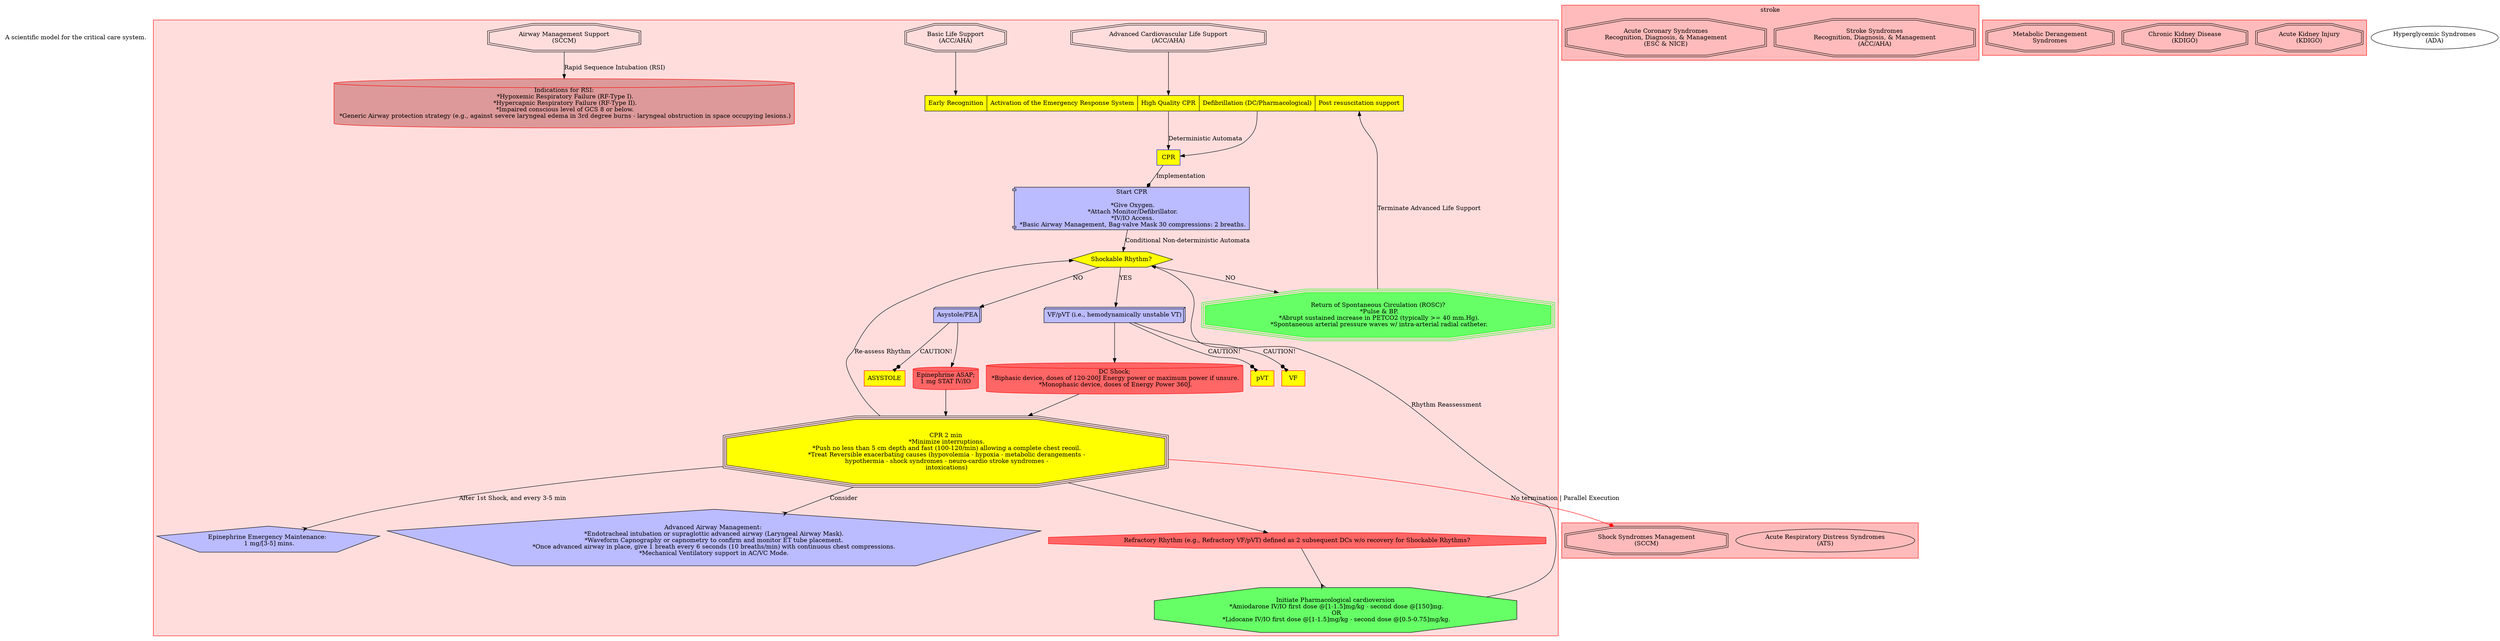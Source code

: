 digraph CriticalCareLand {
    Title [shape="plaintext", label="A scientific model for the critical care system."];
    subgraph cluster_LifeSupport {
		color="#FF0000";
		bgcolor="#FFDDDD";
	    // Guidelines Nodes
	    BLS [shape="doubleoctagon", label="Basic Life Support\n(ACC/AHA)"];
	    ACLS [shape="doubleoctagon", label="Advanced Cardiovascular Life Support\n(ACC/AHA)"];
	    Airway [shape="doubleoctagon", label="Airway Management Support\n(SCCM)"];

		// Guidelines Nodes
		node [shape=record, style="filled", fillcolor="yellow"];
	    ChainOfSurvivial [label="<f0> Early Recognition | <f1> Activation of the Emergency Response System | <f2> High Quality CPR | <f3> Defibrillation (DC/Pharmacological) | <f4> Post resuscitation support"];
		CPR [shape="box", image="./assets/cpr.png", color="blue"]
		// BLS Algorithm

		ETI [shape="cylinder", label="Indications for RSI:\n *Hypoxemic Respiratory Failure (RF-Type I).\n *Hypercapnic Respiratory Failure (RF-Type II).\n *Impaired conscious level of GCS 8 or below.\n *Generic Airway protection strategy (e.g., against severe laryngeal edema in 3rd degree burns - laryngeal obstruction in space occupying lesions.)", fillcolor="#DD9999", color="red"]

		// ACLS Algorithm 
		ACLS1 [shape="component", label="Start CPR\n\n *Give Oxygen.\n *Attach Monitor/Defibrillator.\n *IV/IO Access.\n *Basic Airway Management, Bag-valve Mask 30 compressions: 2 breaths.\n", fillcolor="#BBBBFF"];

		ACLS2 [shape="hexagon", label="Shockable Rhythm?", fillcolor="yellow"];
		ACLS3 [shape="box3d", label="VF/pVT (i.e., hemodynamically unstable VT)", fillcolor="#BBBBFF"]
		// PEA [shape="box", image="./assets/asystole.png", color="red"]
		VF [shape="box", image="./assets/vf.png", color="red"]
		pVT [shape="box", image="./assets/vt.png", color="red"]
		ACLS3 -> VF [arrowhead="invdot", label="CAUTION!"]
		ACLS3 -> pVT [arrowhead="invdot", label="CAUTION!"]

		ACLS4 [shape="box3d", label="Asystole/PEA", fillcolor="#BBBBFF"]
		ASYSTOLE [shape="box", image="./assets/asystole.png", color="red"]
		ACLS4 -> ASYSTOLE [arrowhead="invdot", label="CAUTION!"]

		ACLS5 [shape="cylinder", label="DC Shock;\n *Biphasic device, doses of 120-200J Energy power or maximum power if unsure.\n *Monophasic device, doses of Energy Power 360J.\n", fillcolor="#FF6666", color="red"]
		ACLS6 [shape="cylinder", label="Epinephrine ASAP;\n 1 mg STAT IV/IO \n", fillcolor="#FF6666", color="red"]
		ACLS7 [shape="tripleoctagon", label="CPR 2 min\n *Minimize interruptions.\n *Push no less than 5 cm depth and fast (100-120/min) allowing a complete chest recoil.\n *Treat Reversible exacerbating causes (hypovolemia - hypoxia - metabolic derangements -\n hypothermia - shock syndromes - neuro-cardio stroke syndromes -\n intoxications)", fillcolor="yellow"]
		
		REFRACTORY_RHYTHM [shape="octagon", label="Refractory Rhythm (e.g., Refractory VF/pVT) defined as 2 subsequent DCs w/o recovery for Shockable Rhythms?", fillcolor="#FF6666", color="red"]
		PHARMCO_CONVERSION [shape="octagon", fillcolor="#66FF66", label="Initiate Pharmacological cardioversion\n *Amiodarone IV/IO first dose @[1-1.5]mg/kg - second dose @[150]mg.\n OR\n *Lidocane IV/IO first dose @[1-1.5]mg/kg - second dose @[0.5-0.75]mg/kg.\n"]

		ACLSROSC [shape="tripleoctagon", label="Return of Spontaneous Circulation (ROSC)?\n *Pulse & BP.\n *Abrupt sustained increase in PETCO2 (typically >= 40 mm.Hg).\n *Spontaneous arterial pressure waves w/ intra-arterial radial catheter.", fillcolor="#66FF66", color="green"]

		EPI_MAINTAIN [shape="pentagon", label="Epinephrine Emergency Maintenance: \n 1 mg/[3-5] mins.\n", fillcolor="#BBBBFF"]
		ADVANCED_AIRWAY [shape="pentagon", label="Advanced Airway Management: \n *Endotracheal intubation or supraglottic advanced airway (Laryngeal Airway Mask). \n *Waveform Capnography or capnometry to confirm and monitor ET tube placement. \n *Once advanced airway in place, give 1 breath every 6 seconds (10 breaths/min) with continuous chest compressions. \n*Mechanical Ventilatory support in AC/VC Mode.\n", fillcolor="#BBBBFF"]

		// Airway Support Algorithm
		ACLS7 -> ADVANCED_AIRWAY [label="Consider", arrowhead="crow", arrowtail="crow"]
		Airway -> ETI [shape="diamond", label="Rapid Sequence Intubation (RSI)"]

		// Epinephrine Maintenance
		ACLS7 -> EPI_MAINTAIN [label="After 1st Shock, and every 3-5 min", arrowhead="crow", arrowtail="crow"]

	    
    }

	subgraph cluster_CriticalCareEmergencies {
		color="#FF0000";
		bgcolor="#FFBBBB";
		ARDS [label="Acute Respiratory Distress Syndromes\n(ATS)"];
	    Shock [shape="doubleoctagon", label="Shock Syndromes Management\n(SCCM)"];

	}

    subgraph cluster_Strokes {
	    color="#FF0000";
		bgcolor="#FFBBBB";
		label="stroke";
	    Stroke [shape="doubleoctagon", label="Stroke Syndromes\nRecognition, Diagnosis, & Management\n(ACC/AHA)"];
	    ACS [shape="doubleoctagon", label="Acute Coronary Syndromes\nRecognition, Diagnosis, & Management\n(ESC & NICE)"];
    }
    
    subgraph cluster_RenalSupport {
		color="#FF0000";
		bgcolor="#FFBBBB";
		AKI [shape="doubleoctagon", label="Acute Kidney Injury\n(KDIGO)"];
	    CKD [shape="doubleoctagon", label="Chronic Kidney Disease\n(KDIGO)"];
	    Metabolic [shape="doubleoctagon", label="Metabolic Derangement\nSyndromes"];
    }
    

    Hyperglycemic [label="Hyperglycemic Syndromes\n(ADA)"];

    // Pathways and Interactions
    BLS -> ChainOfSurvivial:f0
    ACLS -> ChainOfSurvivial:f2
	ChainOfSurvivial:f2 -> CPR [label="Deterministic Automata"]
	ChainOfSurvivial:f3 -> CPR
	CPR -> ACLS1 [arrowhead="diamond", label="Implementation"]
	ACLS1 -> ACLS2 [label="Conditional Non-deterministic Automata"]
	ACLS2 -> ACLS3 [label="YES"]
	ACLS3 -> ACLS5 
	ACLS2 -> ACLS4 [label="NO"]
	
	ACLS4 -> ACLS6
	ACLS6 -> ACLS7
	ACLS5 -> ACLS7
	ACLS7 -> ACLS2 [label="Re-assess Rhythm"]
	ACLS7 -> REFRACTORY_RHYTHM
	REFRACTORY_RHYTHM -> PHARMCO_CONVERSION [arrowhead="crow"]
	PHARMCO_CONVERSION -> ACLS2 [label="Rhythm Reassessment"]

	// ROSC and post-resuscitation care
	ACLS2 -> ACLSROSC [label="NO"]
	ACLSROSC-> ChainOfSurvivial:f4 [label="Terminate Advanced Life Support"]

	ACLS7 -> Shock [arrowhead="diamond", color="red", label="No termination | Parallel Execution"]
}


